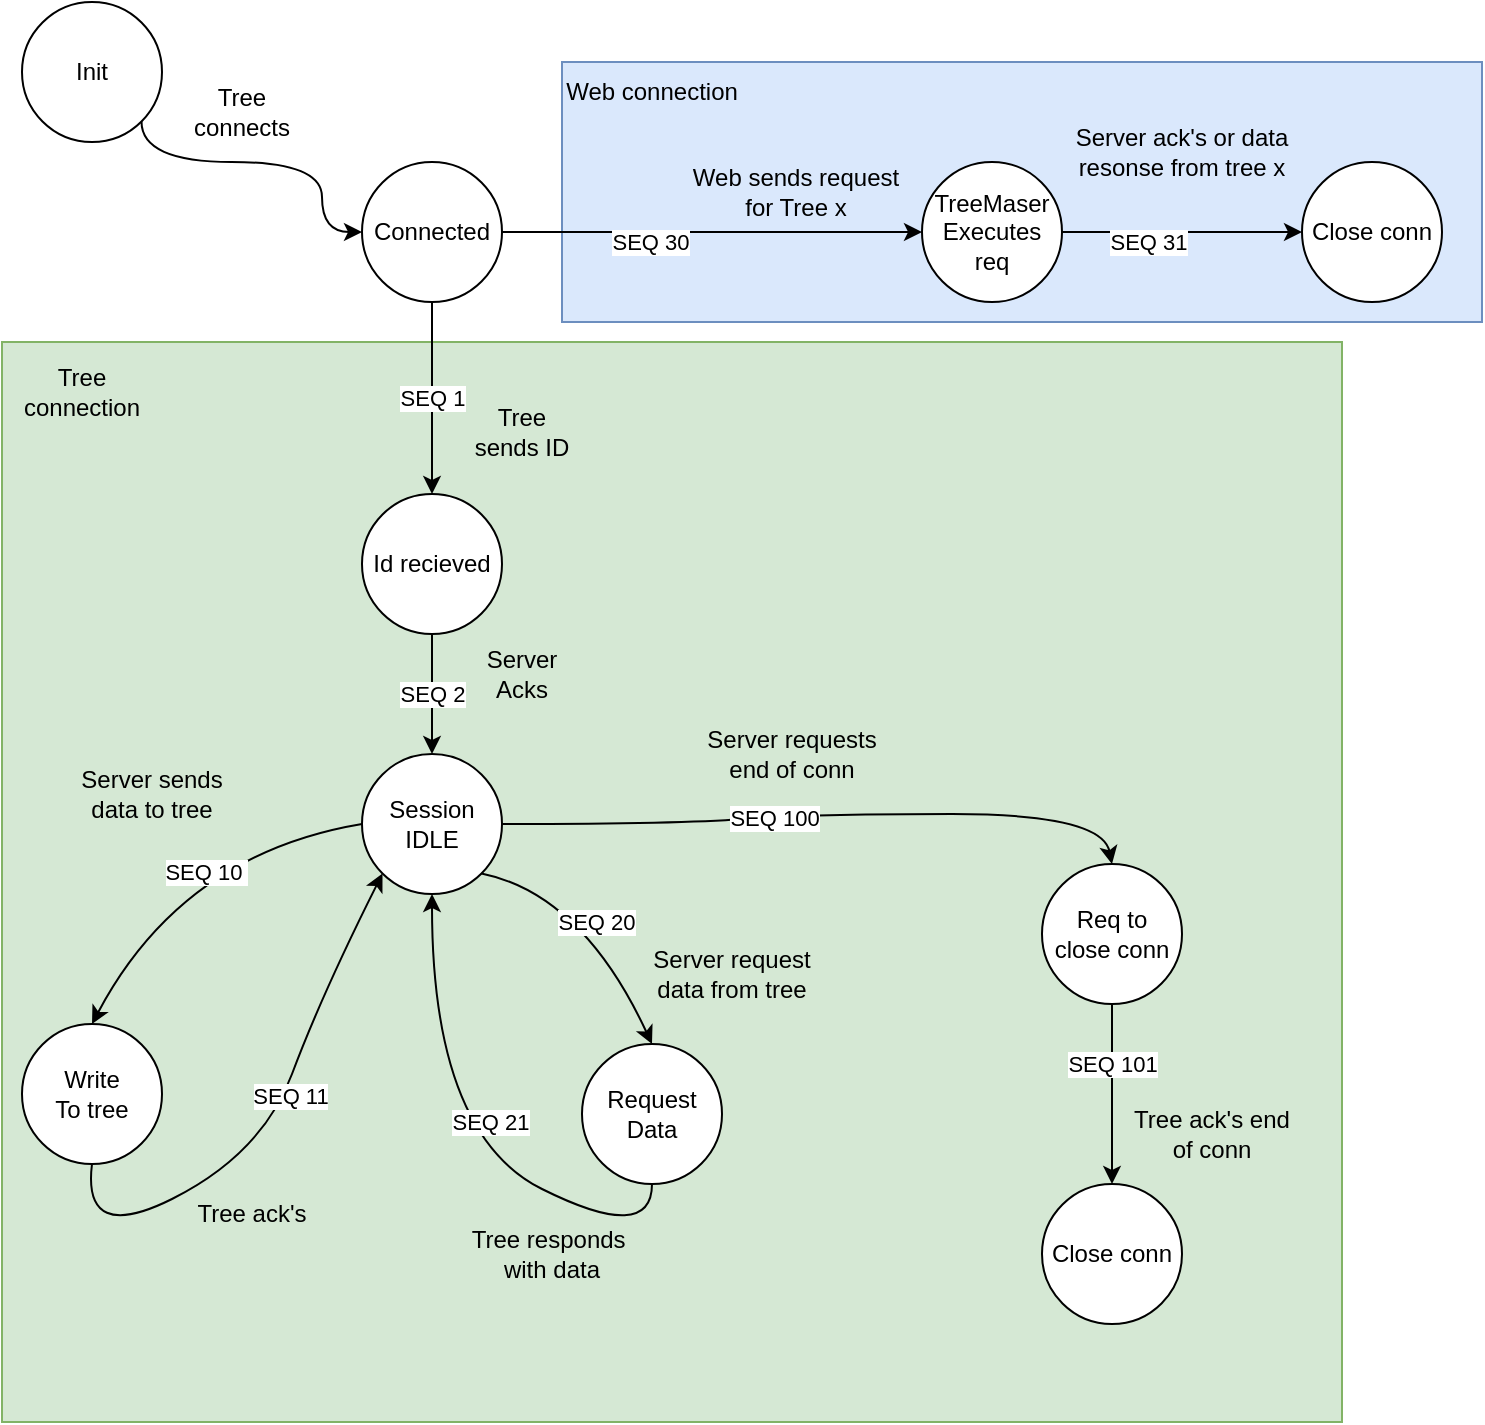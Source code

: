 <mxfile version="20.2.3" type="device"><diagram id="QXV-6HEwMu5E8F5bq4DB" name="Sida-1"><mxGraphModel dx="1422" dy="865" grid="1" gridSize="10" guides="1" tooltips="1" connect="1" arrows="1" fold="1" page="1" pageScale="1" pageWidth="827" pageHeight="1169" math="0" shadow="0"><root><mxCell id="0"/><mxCell id="1" parent="0"/><mxCell id="lc1sASlZIVVOO5AQfUfI-46" value="" style="rounded=0;whiteSpace=wrap;html=1;fillColor=#dae8fc;strokeColor=#6c8ebf;" vertex="1" parent="1"><mxGeometry x="290" y="100" width="460" height="130" as="geometry"/></mxCell><mxCell id="lc1sASlZIVVOO5AQfUfI-39" value="" style="rounded=0;whiteSpace=wrap;html=1;fillColor=#d5e8d4;strokeColor=#82b366;" vertex="1" parent="1"><mxGeometry x="10" y="240" width="670" height="540" as="geometry"/></mxCell><mxCell id="lc1sASlZIVVOO5AQfUfI-15" style="edgeStyle=orthogonalEdgeStyle;rounded=0;orthogonalLoop=1;jettySize=auto;html=1;exitX=1;exitY=1;exitDx=0;exitDy=0;curved=1;" edge="1" parent="1" source="lc1sASlZIVVOO5AQfUfI-1" target="lc1sASlZIVVOO5AQfUfI-3"><mxGeometry relative="1" as="geometry"><Array as="points"><mxPoint x="170" y="150"/><mxPoint x="170" y="185"/></Array></mxGeometry></mxCell><mxCell id="lc1sASlZIVVOO5AQfUfI-1" value="Init" style="ellipse;whiteSpace=wrap;html=1;aspect=fixed;" vertex="1" parent="1"><mxGeometry x="20" y="70" width="70" height="70" as="geometry"/></mxCell><mxCell id="lc1sASlZIVVOO5AQfUfI-16" value="SEQ 1" style="edgeStyle=orthogonalEdgeStyle;rounded=0;orthogonalLoop=1;jettySize=auto;html=1;entryX=0.5;entryY=0;entryDx=0;entryDy=0;" edge="1" parent="1" source="lc1sASlZIVVOO5AQfUfI-3" target="lc1sASlZIVVOO5AQfUfI-4"><mxGeometry relative="1" as="geometry"/></mxCell><mxCell id="lc1sASlZIVVOO5AQfUfI-3" value="Connected" style="ellipse;whiteSpace=wrap;html=1;aspect=fixed;" vertex="1" parent="1"><mxGeometry x="190" y="150" width="70" height="70" as="geometry"/></mxCell><mxCell id="lc1sASlZIVVOO5AQfUfI-17" value="SEQ 2" style="edgeStyle=orthogonalEdgeStyle;rounded=0;orthogonalLoop=1;jettySize=auto;html=1;" edge="1" parent="1" source="lc1sASlZIVVOO5AQfUfI-4" target="lc1sASlZIVVOO5AQfUfI-5"><mxGeometry relative="1" as="geometry"/></mxCell><mxCell id="lc1sASlZIVVOO5AQfUfI-4" value="Id recieved" style="ellipse;whiteSpace=wrap;html=1;aspect=fixed;" vertex="1" parent="1"><mxGeometry x="190" y="316" width="70" height="70" as="geometry"/></mxCell><mxCell id="lc1sASlZIVVOO5AQfUfI-5" value="Session IDLE" style="ellipse;whiteSpace=wrap;html=1;aspect=fixed;" vertex="1" parent="1"><mxGeometry x="190" y="446" width="70" height="70" as="geometry"/></mxCell><mxCell id="lc1sASlZIVVOO5AQfUfI-6" value="Write&lt;br&gt;To tree" style="ellipse;whiteSpace=wrap;html=1;aspect=fixed;" vertex="1" parent="1"><mxGeometry x="20" y="581" width="70" height="70" as="geometry"/></mxCell><mxCell id="lc1sASlZIVVOO5AQfUfI-7" value="Request&lt;br&gt;Data" style="ellipse;whiteSpace=wrap;html=1;aspect=fixed;" vertex="1" parent="1"><mxGeometry x="300" y="591" width="70" height="70" as="geometry"/></mxCell><mxCell id="lc1sASlZIVVOO5AQfUfI-26" value="SEQ 101" style="edgeStyle=orthogonalEdgeStyle;curved=1;rounded=0;orthogonalLoop=1;jettySize=auto;html=1;entryX=0.5;entryY=0;entryDx=0;entryDy=0;" edge="1" parent="1" source="lc1sASlZIVVOO5AQfUfI-8" target="lc1sASlZIVVOO5AQfUfI-25"><mxGeometry x="-0.333" relative="1" as="geometry"><Array as="points"><mxPoint x="565" y="601"/><mxPoint x="565" y="601"/></Array><mxPoint as="offset"/></mxGeometry></mxCell><mxCell id="lc1sASlZIVVOO5AQfUfI-8" value="Req to&lt;br&gt;close conn" style="ellipse;whiteSpace=wrap;html=1;aspect=fixed;" vertex="1" parent="1"><mxGeometry x="530" y="501" width="70" height="70" as="geometry"/></mxCell><mxCell id="lc1sASlZIVVOO5AQfUfI-10" value="" style="curved=1;endArrow=classic;html=1;rounded=0;exitX=0;exitY=0.5;exitDx=0;exitDy=0;entryX=0.5;entryY=0;entryDx=0;entryDy=0;" edge="1" parent="1" source="lc1sASlZIVVOO5AQfUfI-5" target="lc1sASlZIVVOO5AQfUfI-6"><mxGeometry width="50" height="50" relative="1" as="geometry"><mxPoint x="50" y="436" as="sourcePoint"/><mxPoint x="100" y="386" as="targetPoint"/><Array as="points"><mxPoint x="100" y="496"/></Array></mxGeometry></mxCell><mxCell id="lc1sASlZIVVOO5AQfUfI-21" value="SEQ 10&amp;nbsp;" style="edgeLabel;html=1;align=center;verticalAlign=middle;resizable=0;points=[];" vertex="1" connectable="0" parent="lc1sASlZIVVOO5AQfUfI-10"><mxGeometry x="-0.005" y="14" relative="1" as="geometry"><mxPoint y="1" as="offset"/></mxGeometry></mxCell><mxCell id="lc1sASlZIVVOO5AQfUfI-11" value="SEQ 20" style="curved=1;endArrow=classic;html=1;rounded=0;exitX=1;exitY=1;exitDx=0;exitDy=0;entryX=0.5;entryY=0;entryDx=0;entryDy=0;" edge="1" parent="1" source="lc1sASlZIVVOO5AQfUfI-5" target="lc1sASlZIVVOO5AQfUfI-7"><mxGeometry width="50" height="50" relative="1" as="geometry"><mxPoint x="200" y="491" as="sourcePoint"/><mxPoint x="125" y="566" as="targetPoint"/><Array as="points"><mxPoint x="300" y="516"/></Array></mxGeometry></mxCell><mxCell id="lc1sASlZIVVOO5AQfUfI-12" value="" style="curved=1;endArrow=classic;html=1;rounded=0;exitX=1;exitY=0.5;exitDx=0;exitDy=0;entryX=0.5;entryY=0;entryDx=0;entryDy=0;" edge="1" parent="1" source="lc1sASlZIVVOO5AQfUfI-5" target="lc1sASlZIVVOO5AQfUfI-8"><mxGeometry width="50" height="50" relative="1" as="geometry"><mxPoint x="210" y="501" as="sourcePoint"/><mxPoint x="135" y="576" as="targetPoint"/><Array as="points"><mxPoint x="350" y="481"/><mxPoint x="410" y="476"/><mxPoint x="560" y="476"/></Array></mxGeometry></mxCell><mxCell id="lc1sASlZIVVOO5AQfUfI-24" value="SEQ 100" style="edgeLabel;html=1;align=center;verticalAlign=middle;resizable=0;points=[];" vertex="1" connectable="0" parent="lc1sASlZIVVOO5AQfUfI-12"><mxGeometry x="-0.167" y="-1" relative="1" as="geometry"><mxPoint as="offset"/></mxGeometry></mxCell><mxCell id="lc1sASlZIVVOO5AQfUfI-13" value="" style="curved=1;endArrow=classic;html=1;rounded=0;exitX=0.5;exitY=1;exitDx=0;exitDy=0;entryX=0.5;entryY=1;entryDx=0;entryDy=0;" edge="1" parent="1" source="lc1sASlZIVVOO5AQfUfI-7" target="lc1sASlZIVVOO5AQfUfI-5"><mxGeometry width="50" height="50" relative="1" as="geometry"><mxPoint x="220" y="511" as="sourcePoint"/><mxPoint x="145" y="586" as="targetPoint"/><Array as="points"><mxPoint x="335" y="691"/><mxPoint x="225" y="636"/></Array></mxGeometry></mxCell><mxCell id="lc1sASlZIVVOO5AQfUfI-23" value="SEQ 21" style="edgeLabel;html=1;align=center;verticalAlign=middle;resizable=0;points=[];" vertex="1" connectable="0" parent="lc1sASlZIVVOO5AQfUfI-13"><mxGeometry x="-0.047" y="-18" relative="1" as="geometry"><mxPoint as="offset"/></mxGeometry></mxCell><mxCell id="lc1sASlZIVVOO5AQfUfI-14" value="" style="curved=1;endArrow=classic;html=1;rounded=0;exitX=0.5;exitY=1;exitDx=0;exitDy=0;entryX=0;entryY=1;entryDx=0;entryDy=0;" edge="1" parent="1" source="lc1sASlZIVVOO5AQfUfI-6" target="lc1sASlZIVVOO5AQfUfI-5"><mxGeometry width="50" height="50" relative="1" as="geometry"><mxPoint x="315" y="646" as="sourcePoint"/><mxPoint x="235" y="526" as="targetPoint"/><Array as="points"><mxPoint x="50" y="691"/><mxPoint x="140" y="646"/><mxPoint x="170" y="566"/></Array></mxGeometry></mxCell><mxCell id="lc1sASlZIVVOO5AQfUfI-22" value="SEQ 11" style="edgeLabel;html=1;align=center;verticalAlign=middle;resizable=0;points=[];" vertex="1" connectable="0" parent="lc1sASlZIVVOO5AQfUfI-14"><mxGeometry x="0.176" y="-3" relative="1" as="geometry"><mxPoint as="offset"/></mxGeometry></mxCell><mxCell id="lc1sASlZIVVOO5AQfUfI-18" value="Tree connects" style="text;html=1;strokeColor=none;fillColor=none;align=center;verticalAlign=middle;whiteSpace=wrap;rounded=0;" vertex="1" parent="1"><mxGeometry x="100" y="110" width="60" height="30" as="geometry"/></mxCell><mxCell id="lc1sASlZIVVOO5AQfUfI-19" value="Tree sends ID" style="text;html=1;strokeColor=none;fillColor=none;align=center;verticalAlign=middle;whiteSpace=wrap;rounded=0;" vertex="1" parent="1"><mxGeometry x="240" y="270" width="60" height="30" as="geometry"/></mxCell><mxCell id="lc1sASlZIVVOO5AQfUfI-20" value="Server Acks" style="text;html=1;strokeColor=none;fillColor=none;align=center;verticalAlign=middle;whiteSpace=wrap;rounded=0;" vertex="1" parent="1"><mxGeometry x="240" y="391" width="60" height="30" as="geometry"/></mxCell><mxCell id="lc1sASlZIVVOO5AQfUfI-25" value="Close conn" style="ellipse;whiteSpace=wrap;html=1;aspect=fixed;" vertex="1" parent="1"><mxGeometry x="530" y="661" width="70" height="70" as="geometry"/></mxCell><mxCell id="lc1sASlZIVVOO5AQfUfI-27" value="Server sends data to tree" style="text;html=1;strokeColor=none;fillColor=none;align=center;verticalAlign=middle;whiteSpace=wrap;rounded=0;" vertex="1" parent="1"><mxGeometry x="40" y="451" width="90" height="30" as="geometry"/></mxCell><mxCell id="lc1sASlZIVVOO5AQfUfI-30" value="Server request&lt;br&gt;data from tree" style="text;html=1;strokeColor=none;fillColor=none;align=center;verticalAlign=middle;whiteSpace=wrap;rounded=0;" vertex="1" parent="1"><mxGeometry x="330" y="541" width="90" height="30" as="geometry"/></mxCell><mxCell id="lc1sASlZIVVOO5AQfUfI-31" value="Tree responds&amp;nbsp;&lt;br&gt;with data" style="text;html=1;strokeColor=none;fillColor=none;align=center;verticalAlign=middle;whiteSpace=wrap;rounded=0;" vertex="1" parent="1"><mxGeometry x="240" y="681" width="90" height="30" as="geometry"/></mxCell><mxCell id="lc1sASlZIVVOO5AQfUfI-32" value="Tree ack's" style="text;html=1;strokeColor=none;fillColor=none;align=center;verticalAlign=middle;whiteSpace=wrap;rounded=0;" vertex="1" parent="1"><mxGeometry x="90" y="661" width="90" height="30" as="geometry"/></mxCell><mxCell id="lc1sASlZIVVOO5AQfUfI-33" value="Server requests end of conn" style="text;html=1;strokeColor=none;fillColor=none;align=center;verticalAlign=middle;whiteSpace=wrap;rounded=0;" vertex="1" parent="1"><mxGeometry x="360" y="431" width="90" height="30" as="geometry"/></mxCell><mxCell id="lc1sASlZIVVOO5AQfUfI-35" value="Tree ack's end of conn" style="text;html=1;strokeColor=none;fillColor=none;align=center;verticalAlign=middle;whiteSpace=wrap;rounded=0;" vertex="1" parent="1"><mxGeometry x="570" y="621" width="90" height="30" as="geometry"/></mxCell><mxCell id="lc1sASlZIVVOO5AQfUfI-36" value="TreeMaser&lt;br&gt;Executes req" style="ellipse;whiteSpace=wrap;html=1;aspect=fixed;" vertex="1" parent="1"><mxGeometry x="470" y="150" width="70" height="70" as="geometry"/></mxCell><mxCell id="lc1sASlZIVVOO5AQfUfI-37" value="SEQ 30" style="edgeStyle=orthogonalEdgeStyle;rounded=0;orthogonalLoop=1;jettySize=auto;html=1;entryX=0;entryY=0.5;entryDx=0;entryDy=0;exitX=1;exitY=0.5;exitDx=0;exitDy=0;" edge="1" parent="1" source="lc1sASlZIVVOO5AQfUfI-3" target="lc1sASlZIVVOO5AQfUfI-36"><mxGeometry x="-0.294" y="-5" relative="1" as="geometry"><mxPoint x="235" y="230" as="sourcePoint"/><mxPoint x="235" y="275" as="targetPoint"/><mxPoint as="offset"/></mxGeometry></mxCell><mxCell id="lc1sASlZIVVOO5AQfUfI-38" value="Web sends request for Tree x" style="text;html=1;strokeColor=none;fillColor=none;align=center;verticalAlign=middle;whiteSpace=wrap;rounded=0;" vertex="1" parent="1"><mxGeometry x="347" y="150" width="120" height="30" as="geometry"/></mxCell><mxCell id="lc1sASlZIVVOO5AQfUfI-40" value="Tree connection" style="text;html=1;strokeColor=none;fillColor=none;align=center;verticalAlign=middle;whiteSpace=wrap;rounded=0;" vertex="1" parent="1"><mxGeometry x="20" y="250" width="60" height="30" as="geometry"/></mxCell><mxCell id="lc1sASlZIVVOO5AQfUfI-43" value="SEQ 31" style="edgeStyle=orthogonalEdgeStyle;rounded=0;orthogonalLoop=1;jettySize=auto;html=1;exitX=1;exitY=0.5;exitDx=0;exitDy=0;" edge="1" parent="1" source="lc1sASlZIVVOO5AQfUfI-36"><mxGeometry x="-0.294" y="-5" relative="1" as="geometry"><mxPoint x="570" y="170" as="sourcePoint"/><mxPoint x="660" y="185" as="targetPoint"/><mxPoint as="offset"/></mxGeometry></mxCell><mxCell id="lc1sASlZIVVOO5AQfUfI-44" value="Close conn" style="ellipse;whiteSpace=wrap;html=1;aspect=fixed;" vertex="1" parent="1"><mxGeometry x="660" y="150" width="70" height="70" as="geometry"/></mxCell><mxCell id="lc1sASlZIVVOO5AQfUfI-45" value="Server ack's or data&lt;br&gt;resonse from tree x" style="text;html=1;strokeColor=none;fillColor=none;align=center;verticalAlign=middle;whiteSpace=wrap;rounded=0;" vertex="1" parent="1"><mxGeometry x="540" y="130" width="120" height="30" as="geometry"/></mxCell><mxCell id="lc1sASlZIVVOO5AQfUfI-47" value="Web connection" style="text;html=1;strokeColor=none;fillColor=none;align=center;verticalAlign=middle;whiteSpace=wrap;rounded=0;" vertex="1" parent="1"><mxGeometry x="290" y="100" width="90" height="30" as="geometry"/></mxCell></root></mxGraphModel></diagram></mxfile>